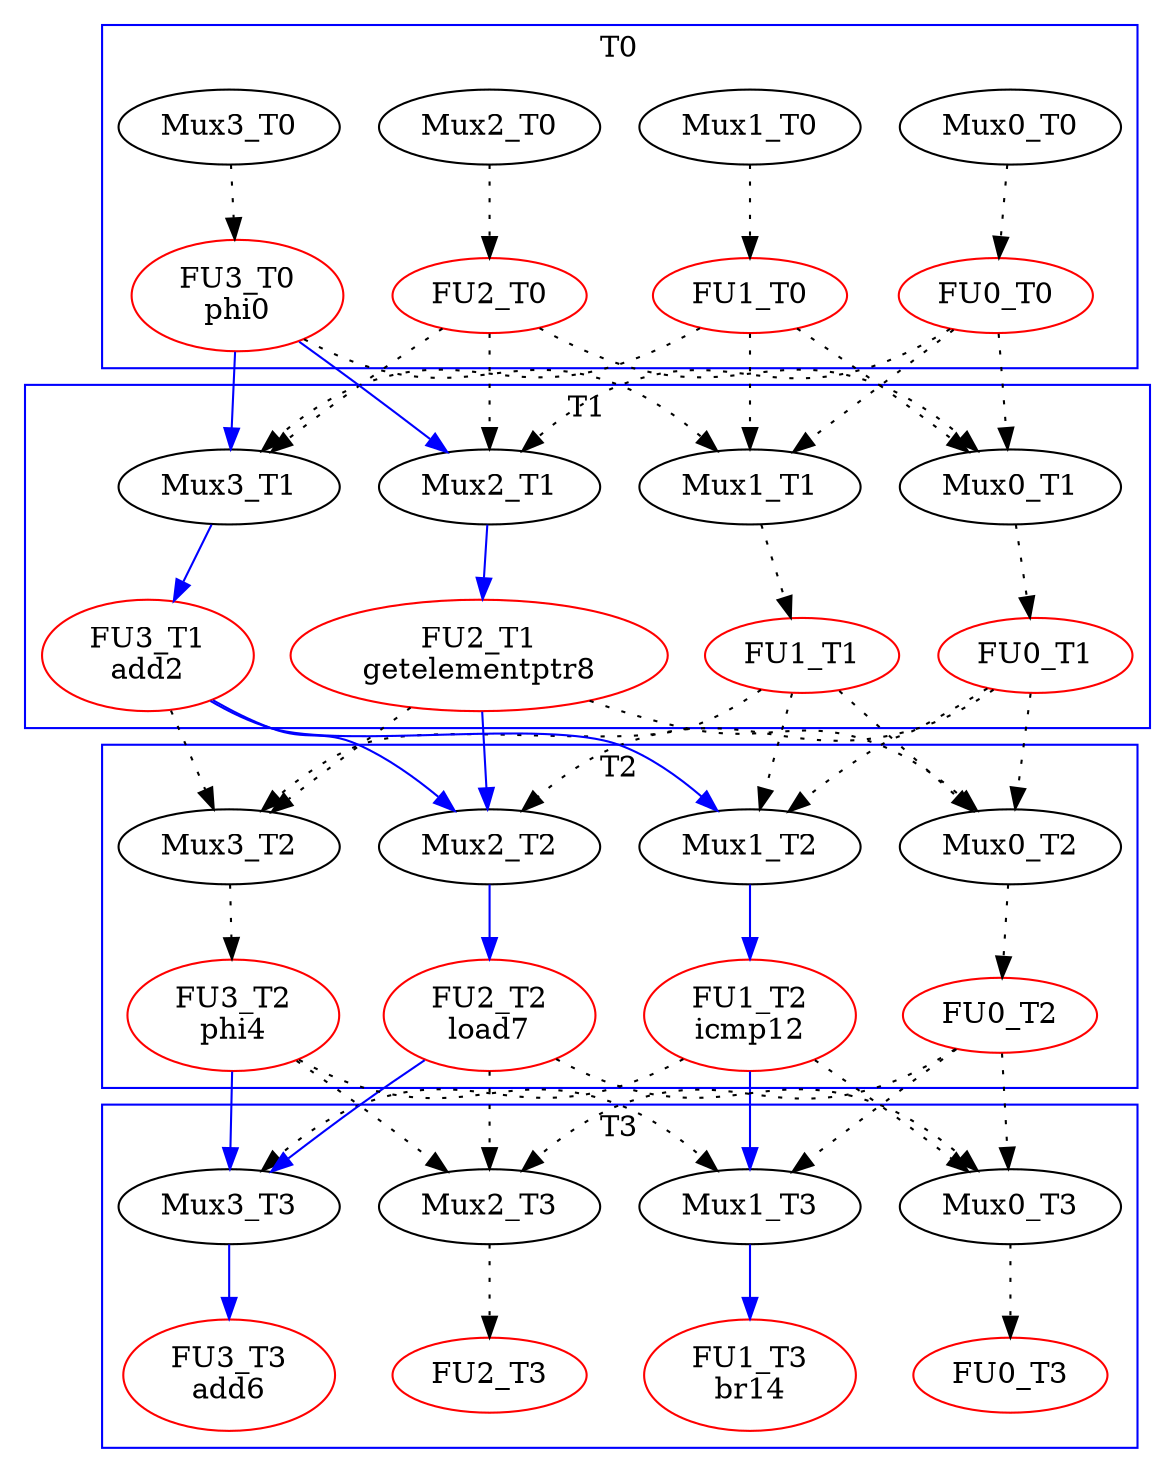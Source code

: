 digraph G {
    subgraph cluster_T0 {
        color=blue;
        label="T0";
        FU0_T0 [z=0 color=red];
        Mux0_T0 [z=0];
        FU1_T0 [z=0 color=red];
        Mux1_T0 [z=0];
        FU2_T0 [z=0 color=red];
        Mux2_T0 [z=0];
        FU3_T0 [z=0 label="FU3_T0\nphi0" color=red];
        Mux3_T0 [z=0];
    }
    subgraph cluster_T1 {
        color=blue;
        label="T1";
        FU0_T1 [z=1 color=red];
        Mux0_T1 [z=1];
        FU1_T1 [z=1 color=red];
        Mux1_T1 [z=1];
        FU2_T1 [z=1 label="FU2_T1\ngetelementptr8" color=red];
        Mux2_T1 [z=1];
        FU3_T1 [z=1 label="FU3_T1\nadd2" color=red];
        Mux3_T1 [z=1];
    }
    subgraph cluster_T2 {
        color=blue;
        label="T2";
        FU0_T2 [z=2 color=red];
        Mux0_T2 [z=2];
        FU1_T2 [z=2 label="FU1_T2\nicmp12" color=red];
        Mux1_T2 [z=2];
        FU2_T2 [z=2 label="FU2_T2\nload7" color=red];
        Mux2_T2 [z=2];
        FU3_T2 [z=2 label="FU3_T2\nphi4" color=red];
        Mux3_T2 [z=2];
    }
    subgraph cluster_T3 {
        color=blue;
        label="T3";
        FU0_T3 [z=3 color=red];
        Mux0_T3 [z=3];
        FU1_T3 [z=3 label="FU1_T3\nbr14" color=red];
        Mux1_T3 [z=3];
        FU2_T3 [z=3 color=red];
        Mux2_T3 [z=3];
        FU3_T3 [z=3 label="FU3_T3\nadd6" color=red];
        Mux3_T3 [z=3];
    }
    edge [color="blue"];
    Mux2_T1 -> FU2_T1;
    Mux3_T1 -> FU3_T1;
    FU3_T0 -> Mux3_T1;
    Mux1_T2 -> FU1_T2;
    Mux2_T2 -> FU2_T2;
    FU2_T1 -> Mux2_T2;
    Mux1_T3 -> FU1_T3;
    FU1_T2 -> Mux1_T3;
    Mux3_T3 -> FU3_T3;
    FU3_T2 -> Mux3_T3;
    FU3_T1 -> Mux1_T2;
    FU2_T2 -> Mux3_T3;
    FU3_T0 -> Mux2_T1;
    FU3_T1 -> Mux2_T2;
    edge [color="black" style="dotted"];
    Mux0_T0 -> FU0_T0;
    Mux1_T0 -> FU1_T0;
    Mux2_T0 -> FU2_T0;
    Mux3_T0 -> FU3_T0;
    Mux0_T1 -> FU0_T1;
    FU0_T0 -> Mux0_T1;
    Mux1_T1 -> FU1_T1;
    FU1_T0 -> Mux1_T1;
    FU2_T0 -> Mux2_T1;
    Mux0_T2 -> FU0_T2;
    FU0_T1 -> Mux0_T2;
    FU1_T1 -> Mux1_T2;
    Mux3_T2 -> FU3_T2;
    FU3_T1 -> Mux3_T2;
    Mux0_T3 -> FU0_T3;
    FU0_T2 -> Mux0_T3;
    Mux2_T3 -> FU2_T3;
    FU2_T2 -> Mux2_T3;
    FU0_T0 -> Mux1_T1;
    FU0_T1 -> Mux1_T2;
    FU0_T2 -> Mux1_T3;
    FU1_T0 -> Mux0_T1;
    FU1_T1 -> Mux0_T2;
    FU1_T2 -> Mux0_T3;
    FU0_T0 -> Mux2_T1;
    FU0_T1 -> Mux2_T2;
    FU0_T2 -> Mux2_T3;
    FU2_T0 -> Mux0_T1;
    FU2_T1 -> Mux0_T2;
    FU2_T2 -> Mux0_T3;
    FU1_T0 -> Mux3_T1;
    FU1_T1 -> Mux3_T2;
    FU1_T2 -> Mux3_T3;
    FU3_T0 -> Mux1_T1;
    FU3_T2 -> Mux1_T3;
    FU2_T0 -> Mux3_T1;
    FU2_T1 -> Mux3_T2;
    FU3_T2 -> Mux2_T3;
}

